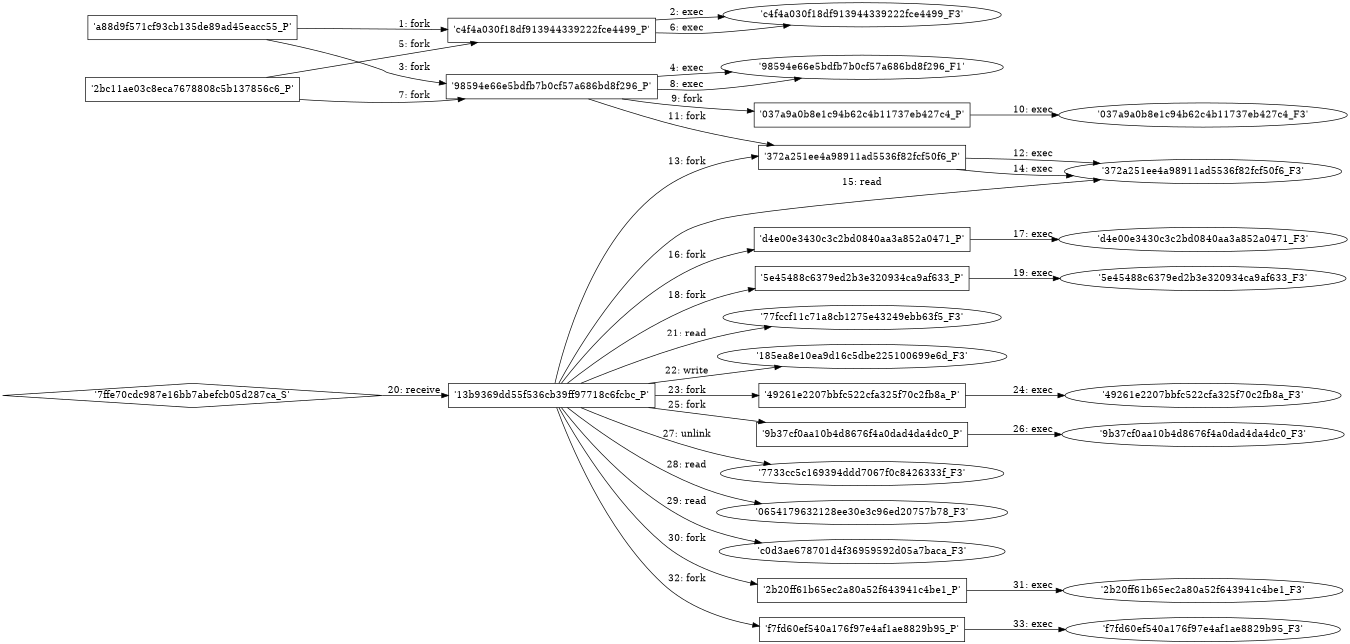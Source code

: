 digraph "D:\Learning\Paper\apt\基于CTI的攻击预警\Dataset\攻击图\ASGfromALLCTI\Averting ransomware epidemics in corporate networks with Windows Defender ATP.dot" {
rankdir="LR"
size="9"
fixedsize="false"
splines="true"
nodesep=0.3
ranksep=0
fontsize=10
overlap="scalexy"
engine= "neato"
	"'a88d9f571cf93cb135de89ad45eacc55_P'" [node_type=Process shape=box]
	"'c4f4a030f18df913944339222fce4499_P'" [node_type=Process shape=box]
	"'a88d9f571cf93cb135de89ad45eacc55_P'" -> "'c4f4a030f18df913944339222fce4499_P'" [label="1: fork"]
	"'c4f4a030f18df913944339222fce4499_P'" [node_type=Process shape=box]
	"'c4f4a030f18df913944339222fce4499_F3'" [node_type=File shape=ellipse]
	"'c4f4a030f18df913944339222fce4499_P'" -> "'c4f4a030f18df913944339222fce4499_F3'" [label="2: exec"]
	"'a88d9f571cf93cb135de89ad45eacc55_P'" [node_type=Process shape=box]
	"'98594e66e5bdfb7b0cf57a686bd8f296_P'" [node_type=Process shape=box]
	"'a88d9f571cf93cb135de89ad45eacc55_P'" -> "'98594e66e5bdfb7b0cf57a686bd8f296_P'" [label="3: fork"]
	"'98594e66e5bdfb7b0cf57a686bd8f296_P'" [node_type=Process shape=box]
	"'98594e66e5bdfb7b0cf57a686bd8f296_F1'" [node_type=File shape=ellipse]
	"'98594e66e5bdfb7b0cf57a686bd8f296_P'" -> "'98594e66e5bdfb7b0cf57a686bd8f296_F1'" [label="4: exec"]
	"'2bc11ae03c8eca7678808c5b137856c6_P'" [node_type=Process shape=box]
	"'c4f4a030f18df913944339222fce4499_P'" [node_type=Process shape=box]
	"'2bc11ae03c8eca7678808c5b137856c6_P'" -> "'c4f4a030f18df913944339222fce4499_P'" [label="5: fork"]
	"'c4f4a030f18df913944339222fce4499_P'" [node_type=Process shape=box]
	"'c4f4a030f18df913944339222fce4499_F3'" [node_type=File shape=ellipse]
	"'c4f4a030f18df913944339222fce4499_P'" -> "'c4f4a030f18df913944339222fce4499_F3'" [label="6: exec"]
	"'2bc11ae03c8eca7678808c5b137856c6_P'" [node_type=Process shape=box]
	"'98594e66e5bdfb7b0cf57a686bd8f296_P'" [node_type=Process shape=box]
	"'2bc11ae03c8eca7678808c5b137856c6_P'" -> "'98594e66e5bdfb7b0cf57a686bd8f296_P'" [label="7: fork"]
	"'98594e66e5bdfb7b0cf57a686bd8f296_P'" [node_type=Process shape=box]
	"'98594e66e5bdfb7b0cf57a686bd8f296_F1'" [node_type=File shape=ellipse]
	"'98594e66e5bdfb7b0cf57a686bd8f296_P'" -> "'98594e66e5bdfb7b0cf57a686bd8f296_F1'" [label="8: exec"]
	"'98594e66e5bdfb7b0cf57a686bd8f296_P'" [node_type=Process shape=box]
	"'037a9a0b8e1c94b62c4b11737eb427c4_P'" [node_type=Process shape=box]
	"'98594e66e5bdfb7b0cf57a686bd8f296_P'" -> "'037a9a0b8e1c94b62c4b11737eb427c4_P'" [label="9: fork"]
	"'037a9a0b8e1c94b62c4b11737eb427c4_P'" [node_type=Process shape=box]
	"'037a9a0b8e1c94b62c4b11737eb427c4_F3'" [node_type=File shape=ellipse]
	"'037a9a0b8e1c94b62c4b11737eb427c4_P'" -> "'037a9a0b8e1c94b62c4b11737eb427c4_F3'" [label="10: exec"]
	"'98594e66e5bdfb7b0cf57a686bd8f296_P'" [node_type=Process shape=box]
	"'372a251ee4a98911ad5536f82fcf50f6_P'" [node_type=Process shape=box]
	"'98594e66e5bdfb7b0cf57a686bd8f296_P'" -> "'372a251ee4a98911ad5536f82fcf50f6_P'" [label="11: fork"]
	"'372a251ee4a98911ad5536f82fcf50f6_P'" [node_type=Process shape=box]
	"'372a251ee4a98911ad5536f82fcf50f6_F3'" [node_type=File shape=ellipse]
	"'372a251ee4a98911ad5536f82fcf50f6_P'" -> "'372a251ee4a98911ad5536f82fcf50f6_F3'" [label="12: exec"]
	"'13b9369dd55f536cb39ff97718c6fcbc_P'" [node_type=Process shape=box]
	"'372a251ee4a98911ad5536f82fcf50f6_P'" [node_type=Process shape=box]
	"'13b9369dd55f536cb39ff97718c6fcbc_P'" -> "'372a251ee4a98911ad5536f82fcf50f6_P'" [label="13: fork"]
	"'372a251ee4a98911ad5536f82fcf50f6_P'" [node_type=Process shape=box]
	"'372a251ee4a98911ad5536f82fcf50f6_F3'" [node_type=File shape=ellipse]
	"'372a251ee4a98911ad5536f82fcf50f6_P'" -> "'372a251ee4a98911ad5536f82fcf50f6_F3'" [label="14: exec"]
	"'372a251ee4a98911ad5536f82fcf50f6_F3'" [node_type=file shape=ellipse]
	"'13b9369dd55f536cb39ff97718c6fcbc_P'" [node_type=Process shape=box]
	"'13b9369dd55f536cb39ff97718c6fcbc_P'" -> "'372a251ee4a98911ad5536f82fcf50f6_F3'" [label="15: read"]
	"'13b9369dd55f536cb39ff97718c6fcbc_P'" [node_type=Process shape=box]
	"'d4e00e3430c3c2bd0840aa3a852a0471_P'" [node_type=Process shape=box]
	"'13b9369dd55f536cb39ff97718c6fcbc_P'" -> "'d4e00e3430c3c2bd0840aa3a852a0471_P'" [label="16: fork"]
	"'d4e00e3430c3c2bd0840aa3a852a0471_P'" [node_type=Process shape=box]
	"'d4e00e3430c3c2bd0840aa3a852a0471_F3'" [node_type=File shape=ellipse]
	"'d4e00e3430c3c2bd0840aa3a852a0471_P'" -> "'d4e00e3430c3c2bd0840aa3a852a0471_F3'" [label="17: exec"]
	"'13b9369dd55f536cb39ff97718c6fcbc_P'" [node_type=Process shape=box]
	"'5e45488c6379ed2b3e320934ca9af633_P'" [node_type=Process shape=box]
	"'13b9369dd55f536cb39ff97718c6fcbc_P'" -> "'5e45488c6379ed2b3e320934ca9af633_P'" [label="18: fork"]
	"'5e45488c6379ed2b3e320934ca9af633_P'" [node_type=Process shape=box]
	"'5e45488c6379ed2b3e320934ca9af633_F3'" [node_type=File shape=ellipse]
	"'5e45488c6379ed2b3e320934ca9af633_P'" -> "'5e45488c6379ed2b3e320934ca9af633_F3'" [label="19: exec"]
	"'13b9369dd55f536cb39ff97718c6fcbc_P'" [node_type=Process shape=box]
	"'7ffe70cdc987e16bb7abefcb05d287ca_S'" [node_type=Socket shape=diamond]
	"'7ffe70cdc987e16bb7abefcb05d287ca_S'" -> "'13b9369dd55f536cb39ff97718c6fcbc_P'" [label="20: receive"]
	"'77fccf11c71a8cb1275e43249ebb63f5_F3'" [node_type=file shape=ellipse]
	"'13b9369dd55f536cb39ff97718c6fcbc_P'" [node_type=Process shape=box]
	"'13b9369dd55f536cb39ff97718c6fcbc_P'" -> "'77fccf11c71a8cb1275e43249ebb63f5_F3'" [label="21: read"]
	"'185ea8e10ea9d16c5dbe225100699e6d_F3'" [node_type=file shape=ellipse]
	"'13b9369dd55f536cb39ff97718c6fcbc_P'" [node_type=Process shape=box]
	"'13b9369dd55f536cb39ff97718c6fcbc_P'" -> "'185ea8e10ea9d16c5dbe225100699e6d_F3'" [label="22: write"]
	"'13b9369dd55f536cb39ff97718c6fcbc_P'" [node_type=Process shape=box]
	"'49261e2207bbfc522cfa325f70c2fb8a_P'" [node_type=Process shape=box]
	"'13b9369dd55f536cb39ff97718c6fcbc_P'" -> "'49261e2207bbfc522cfa325f70c2fb8a_P'" [label="23: fork"]
	"'49261e2207bbfc522cfa325f70c2fb8a_P'" [node_type=Process shape=box]
	"'49261e2207bbfc522cfa325f70c2fb8a_F3'" [node_type=File shape=ellipse]
	"'49261e2207bbfc522cfa325f70c2fb8a_P'" -> "'49261e2207bbfc522cfa325f70c2fb8a_F3'" [label="24: exec"]
	"'13b9369dd55f536cb39ff97718c6fcbc_P'" [node_type=Process shape=box]
	"'9b37cf0aa10b4d8676f4a0dad4da4dc0_P'" [node_type=Process shape=box]
	"'13b9369dd55f536cb39ff97718c6fcbc_P'" -> "'9b37cf0aa10b4d8676f4a0dad4da4dc0_P'" [label="25: fork"]
	"'9b37cf0aa10b4d8676f4a0dad4da4dc0_P'" [node_type=Process shape=box]
	"'9b37cf0aa10b4d8676f4a0dad4da4dc0_F3'" [node_type=File shape=ellipse]
	"'9b37cf0aa10b4d8676f4a0dad4da4dc0_P'" -> "'9b37cf0aa10b4d8676f4a0dad4da4dc0_F3'" [label="26: exec"]
	"'7733cc5c169394ddd7067f0c8426333f_F3'" [node_type=file shape=ellipse]
	"'13b9369dd55f536cb39ff97718c6fcbc_P'" [node_type=Process shape=box]
	"'13b9369dd55f536cb39ff97718c6fcbc_P'" -> "'7733cc5c169394ddd7067f0c8426333f_F3'" [label="27: unlink"]
	"'0654179632128ee30e3c96ed20757b78_F3'" [node_type=file shape=ellipse]
	"'13b9369dd55f536cb39ff97718c6fcbc_P'" [node_type=Process shape=box]
	"'13b9369dd55f536cb39ff97718c6fcbc_P'" -> "'0654179632128ee30e3c96ed20757b78_F3'" [label="28: read"]
	"'c0d3ae678701d4f36959592d05a7baca_F3'" [node_type=file shape=ellipse]
	"'13b9369dd55f536cb39ff97718c6fcbc_P'" [node_type=Process shape=box]
	"'13b9369dd55f536cb39ff97718c6fcbc_P'" -> "'c0d3ae678701d4f36959592d05a7baca_F3'" [label="29: read"]
	"'13b9369dd55f536cb39ff97718c6fcbc_P'" [node_type=Process shape=box]
	"'2b20ff61b65ec2a80a52f643941c4be1_P'" [node_type=Process shape=box]
	"'13b9369dd55f536cb39ff97718c6fcbc_P'" -> "'2b20ff61b65ec2a80a52f643941c4be1_P'" [label="30: fork"]
	"'2b20ff61b65ec2a80a52f643941c4be1_P'" [node_type=Process shape=box]
	"'2b20ff61b65ec2a80a52f643941c4be1_F3'" [node_type=File shape=ellipse]
	"'2b20ff61b65ec2a80a52f643941c4be1_P'" -> "'2b20ff61b65ec2a80a52f643941c4be1_F3'" [label="31: exec"]
	"'13b9369dd55f536cb39ff97718c6fcbc_P'" [node_type=Process shape=box]
	"'f7fd60ef540a176f97e4af1ae8829b95_P'" [node_type=Process shape=box]
	"'13b9369dd55f536cb39ff97718c6fcbc_P'" -> "'f7fd60ef540a176f97e4af1ae8829b95_P'" [label="32: fork"]
	"'f7fd60ef540a176f97e4af1ae8829b95_P'" [node_type=Process shape=box]
	"'f7fd60ef540a176f97e4af1ae8829b95_F3'" [node_type=File shape=ellipse]
	"'f7fd60ef540a176f97e4af1ae8829b95_P'" -> "'f7fd60ef540a176f97e4af1ae8829b95_F3'" [label="33: exec"]
}
